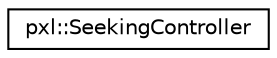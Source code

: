 digraph "Graphical Class Hierarchy"
{
 // LATEX_PDF_SIZE
  edge [fontname="Helvetica",fontsize="10",labelfontname="Helvetica",labelfontsize="10"];
  node [fontname="Helvetica",fontsize="10",shape=record];
  rankdir="LR";
  Node0 [label="pxl::SeekingController",height=0.2,width=0.4,color="black", fillcolor="white", style="filled",URL="$classpxl_1_1SeekingController.html",tooltip=" "];
}
